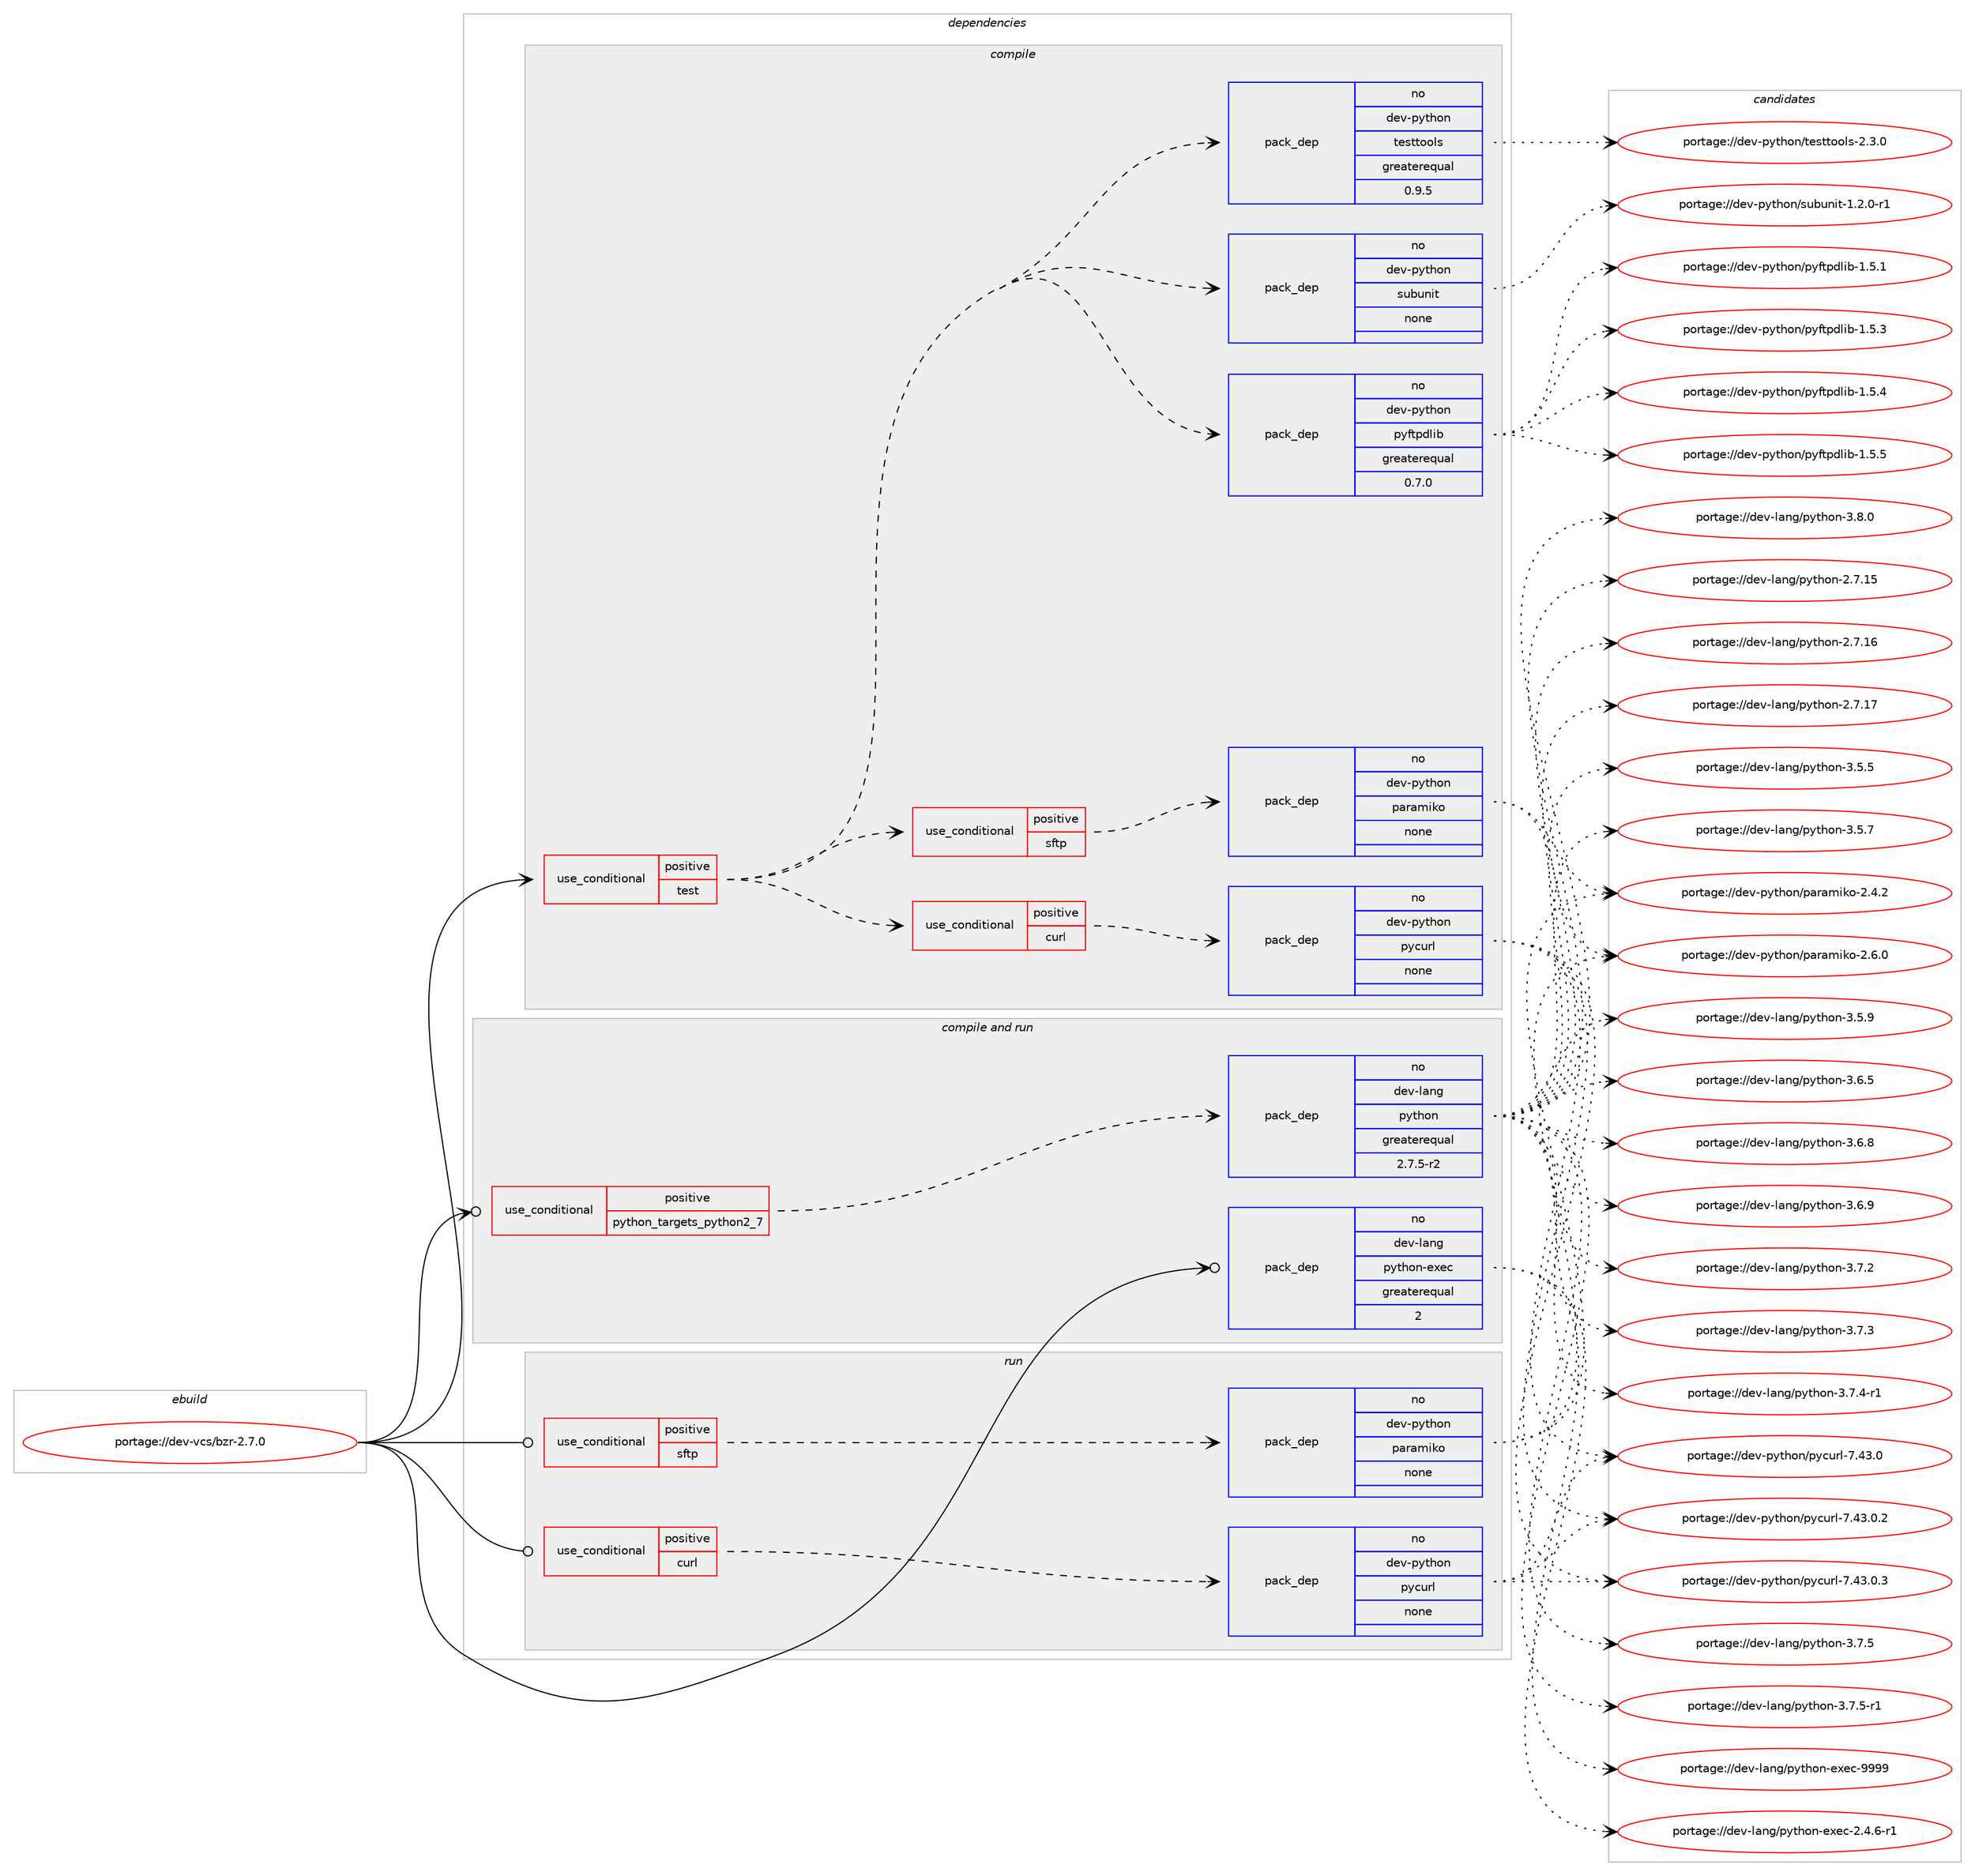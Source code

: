 digraph prolog {

# *************
# Graph options
# *************

newrank=true;
concentrate=true;
compound=true;
graph [rankdir=LR,fontname=Helvetica,fontsize=10,ranksep=1.5];#, ranksep=2.5, nodesep=0.2];
edge  [arrowhead=vee];
node  [fontname=Helvetica,fontsize=10];

# **********
# The ebuild
# **********

subgraph cluster_leftcol {
color=gray;
rank=same;
label=<<i>ebuild</i>>;
id [label="portage://dev-vcs/bzr-2.7.0", color=red, width=4, href="../dev-vcs/bzr-2.7.0.svg"];
}

# ****************
# The dependencies
# ****************

subgraph cluster_midcol {
color=gray;
label=<<i>dependencies</i>>;
subgraph cluster_compile {
fillcolor="#eeeeee";
style=filled;
label=<<i>compile</i>>;
subgraph cond71984 {
dependency266122 [label=<<TABLE BORDER="0" CELLBORDER="1" CELLSPACING="0" CELLPADDING="4"><TR><TD ROWSPAN="3" CELLPADDING="10">use_conditional</TD></TR><TR><TD>positive</TD></TR><TR><TD>test</TD></TR></TABLE>>, shape=none, color=red];
subgraph cond71985 {
dependency266123 [label=<<TABLE BORDER="0" CELLBORDER="1" CELLSPACING="0" CELLPADDING="4"><TR><TD ROWSPAN="3" CELLPADDING="10">use_conditional</TD></TR><TR><TD>positive</TD></TR><TR><TD>curl</TD></TR></TABLE>>, shape=none, color=red];
subgraph pack190409 {
dependency266124 [label=<<TABLE BORDER="0" CELLBORDER="1" CELLSPACING="0" CELLPADDING="4" WIDTH="220"><TR><TD ROWSPAN="6" CELLPADDING="30">pack_dep</TD></TR><TR><TD WIDTH="110">no</TD></TR><TR><TD>dev-python</TD></TR><TR><TD>pycurl</TD></TR><TR><TD>none</TD></TR><TR><TD></TD></TR></TABLE>>, shape=none, color=blue];
}
dependency266123:e -> dependency266124:w [weight=20,style="dashed",arrowhead="vee"];
}
dependency266122:e -> dependency266123:w [weight=20,style="dashed",arrowhead="vee"];
subgraph cond71986 {
dependency266125 [label=<<TABLE BORDER="0" CELLBORDER="1" CELLSPACING="0" CELLPADDING="4"><TR><TD ROWSPAN="3" CELLPADDING="10">use_conditional</TD></TR><TR><TD>positive</TD></TR><TR><TD>sftp</TD></TR></TABLE>>, shape=none, color=red];
subgraph pack190410 {
dependency266126 [label=<<TABLE BORDER="0" CELLBORDER="1" CELLSPACING="0" CELLPADDING="4" WIDTH="220"><TR><TD ROWSPAN="6" CELLPADDING="30">pack_dep</TD></TR><TR><TD WIDTH="110">no</TD></TR><TR><TD>dev-python</TD></TR><TR><TD>paramiko</TD></TR><TR><TD>none</TD></TR><TR><TD></TD></TR></TABLE>>, shape=none, color=blue];
}
dependency266125:e -> dependency266126:w [weight=20,style="dashed",arrowhead="vee"];
}
dependency266122:e -> dependency266125:w [weight=20,style="dashed",arrowhead="vee"];
subgraph pack190411 {
dependency266127 [label=<<TABLE BORDER="0" CELLBORDER="1" CELLSPACING="0" CELLPADDING="4" WIDTH="220"><TR><TD ROWSPAN="6" CELLPADDING="30">pack_dep</TD></TR><TR><TD WIDTH="110">no</TD></TR><TR><TD>dev-python</TD></TR><TR><TD>pyftpdlib</TD></TR><TR><TD>greaterequal</TD></TR><TR><TD>0.7.0</TD></TR></TABLE>>, shape=none, color=blue];
}
dependency266122:e -> dependency266127:w [weight=20,style="dashed",arrowhead="vee"];
subgraph pack190412 {
dependency266128 [label=<<TABLE BORDER="0" CELLBORDER="1" CELLSPACING="0" CELLPADDING="4" WIDTH="220"><TR><TD ROWSPAN="6" CELLPADDING="30">pack_dep</TD></TR><TR><TD WIDTH="110">no</TD></TR><TR><TD>dev-python</TD></TR><TR><TD>subunit</TD></TR><TR><TD>none</TD></TR><TR><TD></TD></TR></TABLE>>, shape=none, color=blue];
}
dependency266122:e -> dependency266128:w [weight=20,style="dashed",arrowhead="vee"];
subgraph pack190413 {
dependency266129 [label=<<TABLE BORDER="0" CELLBORDER="1" CELLSPACING="0" CELLPADDING="4" WIDTH="220"><TR><TD ROWSPAN="6" CELLPADDING="30">pack_dep</TD></TR><TR><TD WIDTH="110">no</TD></TR><TR><TD>dev-python</TD></TR><TR><TD>testtools</TD></TR><TR><TD>greaterequal</TD></TR><TR><TD>0.9.5</TD></TR></TABLE>>, shape=none, color=blue];
}
dependency266122:e -> dependency266129:w [weight=20,style="dashed",arrowhead="vee"];
}
id:e -> dependency266122:w [weight=20,style="solid",arrowhead="vee"];
}
subgraph cluster_compileandrun {
fillcolor="#eeeeee";
style=filled;
label=<<i>compile and run</i>>;
subgraph cond71987 {
dependency266130 [label=<<TABLE BORDER="0" CELLBORDER="1" CELLSPACING="0" CELLPADDING="4"><TR><TD ROWSPAN="3" CELLPADDING="10">use_conditional</TD></TR><TR><TD>positive</TD></TR><TR><TD>python_targets_python2_7</TD></TR></TABLE>>, shape=none, color=red];
subgraph pack190414 {
dependency266131 [label=<<TABLE BORDER="0" CELLBORDER="1" CELLSPACING="0" CELLPADDING="4" WIDTH="220"><TR><TD ROWSPAN="6" CELLPADDING="30">pack_dep</TD></TR><TR><TD WIDTH="110">no</TD></TR><TR><TD>dev-lang</TD></TR><TR><TD>python</TD></TR><TR><TD>greaterequal</TD></TR><TR><TD>2.7.5-r2</TD></TR></TABLE>>, shape=none, color=blue];
}
dependency266130:e -> dependency266131:w [weight=20,style="dashed",arrowhead="vee"];
}
id:e -> dependency266130:w [weight=20,style="solid",arrowhead="odotvee"];
subgraph pack190415 {
dependency266132 [label=<<TABLE BORDER="0" CELLBORDER="1" CELLSPACING="0" CELLPADDING="4" WIDTH="220"><TR><TD ROWSPAN="6" CELLPADDING="30">pack_dep</TD></TR><TR><TD WIDTH="110">no</TD></TR><TR><TD>dev-lang</TD></TR><TR><TD>python-exec</TD></TR><TR><TD>greaterequal</TD></TR><TR><TD>2</TD></TR></TABLE>>, shape=none, color=blue];
}
id:e -> dependency266132:w [weight=20,style="solid",arrowhead="odotvee"];
}
subgraph cluster_run {
fillcolor="#eeeeee";
style=filled;
label=<<i>run</i>>;
subgraph cond71988 {
dependency266133 [label=<<TABLE BORDER="0" CELLBORDER="1" CELLSPACING="0" CELLPADDING="4"><TR><TD ROWSPAN="3" CELLPADDING="10">use_conditional</TD></TR><TR><TD>positive</TD></TR><TR><TD>curl</TD></TR></TABLE>>, shape=none, color=red];
subgraph pack190416 {
dependency266134 [label=<<TABLE BORDER="0" CELLBORDER="1" CELLSPACING="0" CELLPADDING="4" WIDTH="220"><TR><TD ROWSPAN="6" CELLPADDING="30">pack_dep</TD></TR><TR><TD WIDTH="110">no</TD></TR><TR><TD>dev-python</TD></TR><TR><TD>pycurl</TD></TR><TR><TD>none</TD></TR><TR><TD></TD></TR></TABLE>>, shape=none, color=blue];
}
dependency266133:e -> dependency266134:w [weight=20,style="dashed",arrowhead="vee"];
}
id:e -> dependency266133:w [weight=20,style="solid",arrowhead="odot"];
subgraph cond71989 {
dependency266135 [label=<<TABLE BORDER="0" CELLBORDER="1" CELLSPACING="0" CELLPADDING="4"><TR><TD ROWSPAN="3" CELLPADDING="10">use_conditional</TD></TR><TR><TD>positive</TD></TR><TR><TD>sftp</TD></TR></TABLE>>, shape=none, color=red];
subgraph pack190417 {
dependency266136 [label=<<TABLE BORDER="0" CELLBORDER="1" CELLSPACING="0" CELLPADDING="4" WIDTH="220"><TR><TD ROWSPAN="6" CELLPADDING="30">pack_dep</TD></TR><TR><TD WIDTH="110">no</TD></TR><TR><TD>dev-python</TD></TR><TR><TD>paramiko</TD></TR><TR><TD>none</TD></TR><TR><TD></TD></TR></TABLE>>, shape=none, color=blue];
}
dependency266135:e -> dependency266136:w [weight=20,style="dashed",arrowhead="vee"];
}
id:e -> dependency266135:w [weight=20,style="solid",arrowhead="odot"];
}
}

# **************
# The candidates
# **************

subgraph cluster_choices {
rank=same;
color=gray;
label=<<i>candidates</i>>;

subgraph choice190409 {
color=black;
nodesep=1;
choiceportage10010111845112121116104111110471121219911711410845554652514648 [label="portage://dev-python/pycurl-7.43.0", color=red, width=4,href="../dev-python/pycurl-7.43.0.svg"];
choiceportage100101118451121211161041111104711212199117114108455546525146484650 [label="portage://dev-python/pycurl-7.43.0.2", color=red, width=4,href="../dev-python/pycurl-7.43.0.2.svg"];
choiceportage100101118451121211161041111104711212199117114108455546525146484651 [label="portage://dev-python/pycurl-7.43.0.3", color=red, width=4,href="../dev-python/pycurl-7.43.0.3.svg"];
dependency266124:e -> choiceportage10010111845112121116104111110471121219911711410845554652514648:w [style=dotted,weight="100"];
dependency266124:e -> choiceportage100101118451121211161041111104711212199117114108455546525146484650:w [style=dotted,weight="100"];
dependency266124:e -> choiceportage100101118451121211161041111104711212199117114108455546525146484651:w [style=dotted,weight="100"];
}
subgraph choice190410 {
color=black;
nodesep=1;
choiceportage10010111845112121116104111110471129711497109105107111455046524650 [label="portage://dev-python/paramiko-2.4.2", color=red, width=4,href="../dev-python/paramiko-2.4.2.svg"];
choiceportage10010111845112121116104111110471129711497109105107111455046544648 [label="portage://dev-python/paramiko-2.6.0", color=red, width=4,href="../dev-python/paramiko-2.6.0.svg"];
dependency266126:e -> choiceportage10010111845112121116104111110471129711497109105107111455046524650:w [style=dotted,weight="100"];
dependency266126:e -> choiceportage10010111845112121116104111110471129711497109105107111455046544648:w [style=dotted,weight="100"];
}
subgraph choice190411 {
color=black;
nodesep=1;
choiceportage100101118451121211161041111104711212110211611210010810598454946534649 [label="portage://dev-python/pyftpdlib-1.5.1", color=red, width=4,href="../dev-python/pyftpdlib-1.5.1.svg"];
choiceportage100101118451121211161041111104711212110211611210010810598454946534651 [label="portage://dev-python/pyftpdlib-1.5.3", color=red, width=4,href="../dev-python/pyftpdlib-1.5.3.svg"];
choiceportage100101118451121211161041111104711212110211611210010810598454946534652 [label="portage://dev-python/pyftpdlib-1.5.4", color=red, width=4,href="../dev-python/pyftpdlib-1.5.4.svg"];
choiceportage100101118451121211161041111104711212110211611210010810598454946534653 [label="portage://dev-python/pyftpdlib-1.5.5", color=red, width=4,href="../dev-python/pyftpdlib-1.5.5.svg"];
dependency266127:e -> choiceportage100101118451121211161041111104711212110211611210010810598454946534649:w [style=dotted,weight="100"];
dependency266127:e -> choiceportage100101118451121211161041111104711212110211611210010810598454946534651:w [style=dotted,weight="100"];
dependency266127:e -> choiceportage100101118451121211161041111104711212110211611210010810598454946534652:w [style=dotted,weight="100"];
dependency266127:e -> choiceportage100101118451121211161041111104711212110211611210010810598454946534653:w [style=dotted,weight="100"];
}
subgraph choice190412 {
color=black;
nodesep=1;
choiceportage1001011184511212111610411111047115117981171101051164549465046484511449 [label="portage://dev-python/subunit-1.2.0-r1", color=red, width=4,href="../dev-python/subunit-1.2.0-r1.svg"];
dependency266128:e -> choiceportage1001011184511212111610411111047115117981171101051164549465046484511449:w [style=dotted,weight="100"];
}
subgraph choice190413 {
color=black;
nodesep=1;
choiceportage1001011184511212111610411111047116101115116116111111108115455046514648 [label="portage://dev-python/testtools-2.3.0", color=red, width=4,href="../dev-python/testtools-2.3.0.svg"];
dependency266129:e -> choiceportage1001011184511212111610411111047116101115116116111111108115455046514648:w [style=dotted,weight="100"];
}
subgraph choice190414 {
color=black;
nodesep=1;
choiceportage10010111845108971101034711212111610411111045504655464953 [label="portage://dev-lang/python-2.7.15", color=red, width=4,href="../dev-lang/python-2.7.15.svg"];
choiceportage10010111845108971101034711212111610411111045504655464954 [label="portage://dev-lang/python-2.7.16", color=red, width=4,href="../dev-lang/python-2.7.16.svg"];
choiceportage10010111845108971101034711212111610411111045504655464955 [label="portage://dev-lang/python-2.7.17", color=red, width=4,href="../dev-lang/python-2.7.17.svg"];
choiceportage100101118451089711010347112121116104111110455146534653 [label="portage://dev-lang/python-3.5.5", color=red, width=4,href="../dev-lang/python-3.5.5.svg"];
choiceportage100101118451089711010347112121116104111110455146534655 [label="portage://dev-lang/python-3.5.7", color=red, width=4,href="../dev-lang/python-3.5.7.svg"];
choiceportage100101118451089711010347112121116104111110455146534657 [label="portage://dev-lang/python-3.5.9", color=red, width=4,href="../dev-lang/python-3.5.9.svg"];
choiceportage100101118451089711010347112121116104111110455146544653 [label="portage://dev-lang/python-3.6.5", color=red, width=4,href="../dev-lang/python-3.6.5.svg"];
choiceportage100101118451089711010347112121116104111110455146544656 [label="portage://dev-lang/python-3.6.8", color=red, width=4,href="../dev-lang/python-3.6.8.svg"];
choiceportage100101118451089711010347112121116104111110455146544657 [label="portage://dev-lang/python-3.6.9", color=red, width=4,href="../dev-lang/python-3.6.9.svg"];
choiceportage100101118451089711010347112121116104111110455146554650 [label="portage://dev-lang/python-3.7.2", color=red, width=4,href="../dev-lang/python-3.7.2.svg"];
choiceportage100101118451089711010347112121116104111110455146554651 [label="portage://dev-lang/python-3.7.3", color=red, width=4,href="../dev-lang/python-3.7.3.svg"];
choiceportage1001011184510897110103471121211161041111104551465546524511449 [label="portage://dev-lang/python-3.7.4-r1", color=red, width=4,href="../dev-lang/python-3.7.4-r1.svg"];
choiceportage100101118451089711010347112121116104111110455146554653 [label="portage://dev-lang/python-3.7.5", color=red, width=4,href="../dev-lang/python-3.7.5.svg"];
choiceportage1001011184510897110103471121211161041111104551465546534511449 [label="portage://dev-lang/python-3.7.5-r1", color=red, width=4,href="../dev-lang/python-3.7.5-r1.svg"];
choiceportage100101118451089711010347112121116104111110455146564648 [label="portage://dev-lang/python-3.8.0", color=red, width=4,href="../dev-lang/python-3.8.0.svg"];
dependency266131:e -> choiceportage10010111845108971101034711212111610411111045504655464953:w [style=dotted,weight="100"];
dependency266131:e -> choiceportage10010111845108971101034711212111610411111045504655464954:w [style=dotted,weight="100"];
dependency266131:e -> choiceportage10010111845108971101034711212111610411111045504655464955:w [style=dotted,weight="100"];
dependency266131:e -> choiceportage100101118451089711010347112121116104111110455146534653:w [style=dotted,weight="100"];
dependency266131:e -> choiceportage100101118451089711010347112121116104111110455146534655:w [style=dotted,weight="100"];
dependency266131:e -> choiceportage100101118451089711010347112121116104111110455146534657:w [style=dotted,weight="100"];
dependency266131:e -> choiceportage100101118451089711010347112121116104111110455146544653:w [style=dotted,weight="100"];
dependency266131:e -> choiceportage100101118451089711010347112121116104111110455146544656:w [style=dotted,weight="100"];
dependency266131:e -> choiceportage100101118451089711010347112121116104111110455146544657:w [style=dotted,weight="100"];
dependency266131:e -> choiceportage100101118451089711010347112121116104111110455146554650:w [style=dotted,weight="100"];
dependency266131:e -> choiceportage100101118451089711010347112121116104111110455146554651:w [style=dotted,weight="100"];
dependency266131:e -> choiceportage1001011184510897110103471121211161041111104551465546524511449:w [style=dotted,weight="100"];
dependency266131:e -> choiceportage100101118451089711010347112121116104111110455146554653:w [style=dotted,weight="100"];
dependency266131:e -> choiceportage1001011184510897110103471121211161041111104551465546534511449:w [style=dotted,weight="100"];
dependency266131:e -> choiceportage100101118451089711010347112121116104111110455146564648:w [style=dotted,weight="100"];
}
subgraph choice190415 {
color=black;
nodesep=1;
choiceportage10010111845108971101034711212111610411111045101120101994550465246544511449 [label="portage://dev-lang/python-exec-2.4.6-r1", color=red, width=4,href="../dev-lang/python-exec-2.4.6-r1.svg"];
choiceportage10010111845108971101034711212111610411111045101120101994557575757 [label="portage://dev-lang/python-exec-9999", color=red, width=4,href="../dev-lang/python-exec-9999.svg"];
dependency266132:e -> choiceportage10010111845108971101034711212111610411111045101120101994550465246544511449:w [style=dotted,weight="100"];
dependency266132:e -> choiceportage10010111845108971101034711212111610411111045101120101994557575757:w [style=dotted,weight="100"];
}
subgraph choice190416 {
color=black;
nodesep=1;
choiceportage10010111845112121116104111110471121219911711410845554652514648 [label="portage://dev-python/pycurl-7.43.0", color=red, width=4,href="../dev-python/pycurl-7.43.0.svg"];
choiceportage100101118451121211161041111104711212199117114108455546525146484650 [label="portage://dev-python/pycurl-7.43.0.2", color=red, width=4,href="../dev-python/pycurl-7.43.0.2.svg"];
choiceportage100101118451121211161041111104711212199117114108455546525146484651 [label="portage://dev-python/pycurl-7.43.0.3", color=red, width=4,href="../dev-python/pycurl-7.43.0.3.svg"];
dependency266134:e -> choiceportage10010111845112121116104111110471121219911711410845554652514648:w [style=dotted,weight="100"];
dependency266134:e -> choiceportage100101118451121211161041111104711212199117114108455546525146484650:w [style=dotted,weight="100"];
dependency266134:e -> choiceportage100101118451121211161041111104711212199117114108455546525146484651:w [style=dotted,weight="100"];
}
subgraph choice190417 {
color=black;
nodesep=1;
choiceportage10010111845112121116104111110471129711497109105107111455046524650 [label="portage://dev-python/paramiko-2.4.2", color=red, width=4,href="../dev-python/paramiko-2.4.2.svg"];
choiceportage10010111845112121116104111110471129711497109105107111455046544648 [label="portage://dev-python/paramiko-2.6.0", color=red, width=4,href="../dev-python/paramiko-2.6.0.svg"];
dependency266136:e -> choiceportage10010111845112121116104111110471129711497109105107111455046524650:w [style=dotted,weight="100"];
dependency266136:e -> choiceportage10010111845112121116104111110471129711497109105107111455046544648:w [style=dotted,weight="100"];
}
}

}
